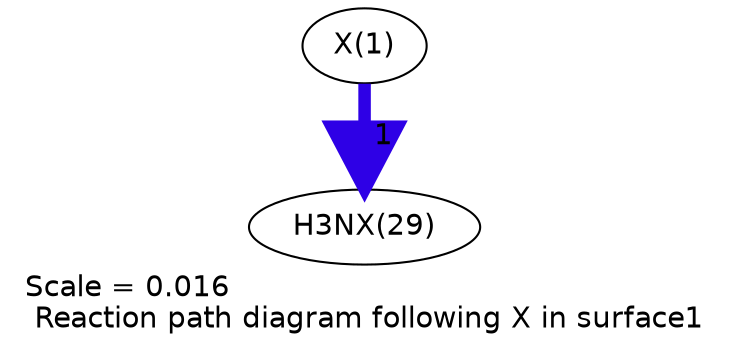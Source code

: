 digraph reaction_paths {
center=1;
s11 -> s20[fontname="Helvetica", penwidth=6, arrowsize=3, color="0.7, 1.5, 0.9"
, label=" 1"];
s11 [ fontname="Helvetica", label="X(1)"];
s20 [ fontname="Helvetica", label="H3NX(29)"];
 label = "Scale = 0.016\l Reaction path diagram following X in surface1";
 fontname = "Helvetica";
}
